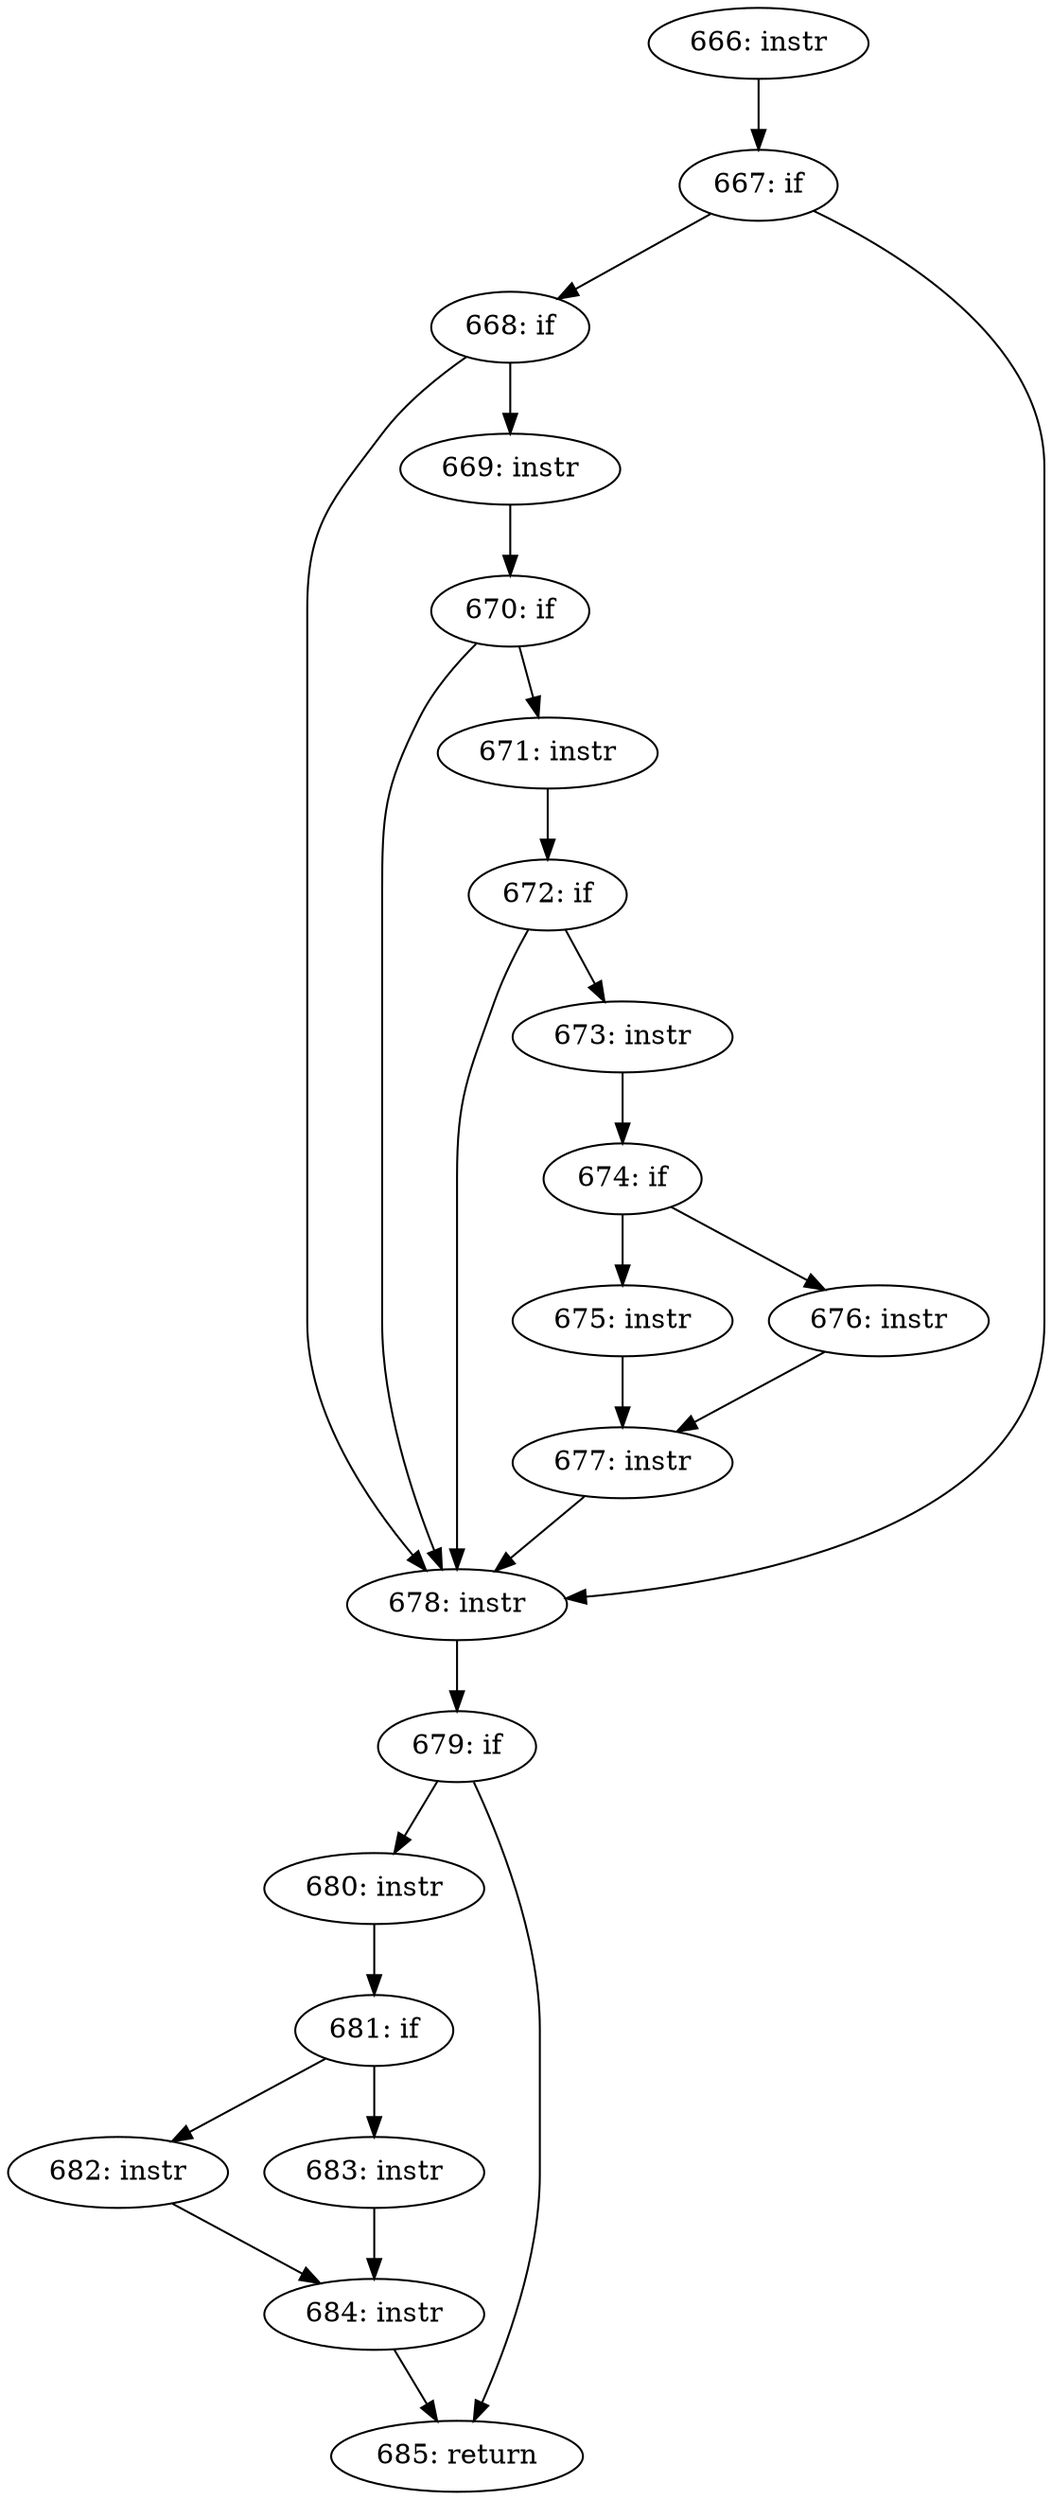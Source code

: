 digraph CFG_tcp_clamp_window {
666 [label="666: instr"]
	666 -> 667
667 [label="667: if"]
	667 -> 668
	667 -> 678
668 [label="668: if"]
	668 -> 669
	668 -> 678
669 [label="669: instr"]
	669 -> 670
670 [label="670: if"]
	670 -> 678
	670 -> 671
671 [label="671: instr"]
	671 -> 672
672 [label="672: if"]
	672 -> 673
	672 -> 678
673 [label="673: instr"]
	673 -> 674
674 [label="674: if"]
	674 -> 675
	674 -> 676
675 [label="675: instr"]
	675 -> 677
676 [label="676: instr"]
	676 -> 677
677 [label="677: instr"]
	677 -> 678
678 [label="678: instr"]
	678 -> 679
679 [label="679: if"]
	679 -> 680
	679 -> 685
680 [label="680: instr"]
	680 -> 681
681 [label="681: if"]
	681 -> 682
	681 -> 683
682 [label="682: instr"]
	682 -> 684
683 [label="683: instr"]
	683 -> 684
684 [label="684: instr"]
	684 -> 685
685 [label="685: return"]
	
}
